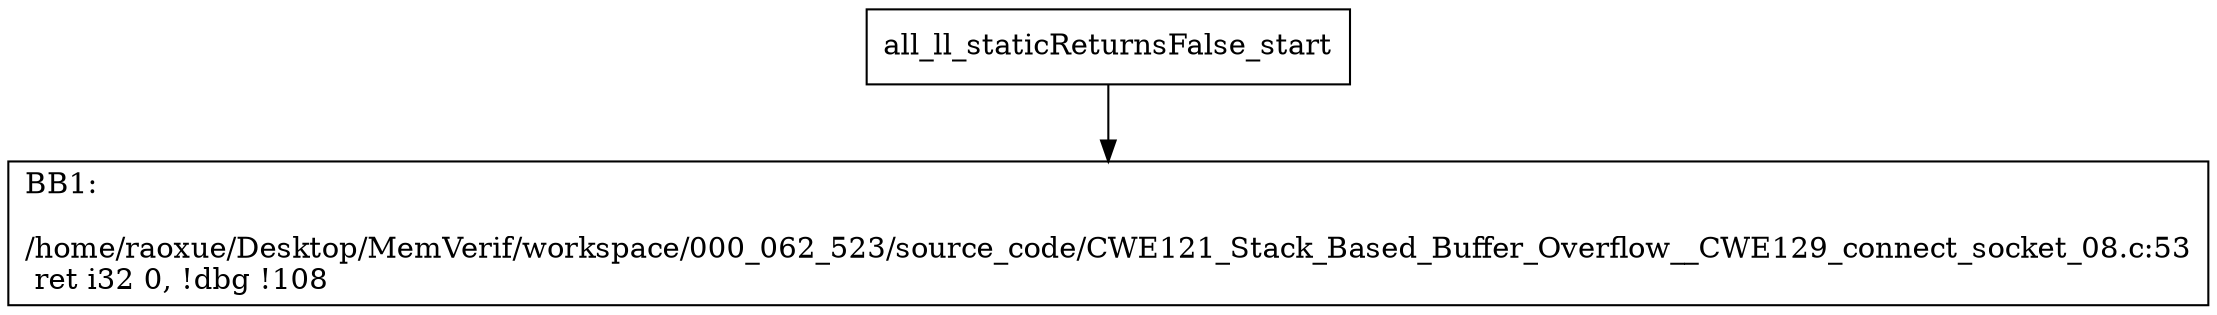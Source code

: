 digraph "CFG for'all_ll_staticReturnsFalse' function" {
	BBall_ll_staticReturnsFalse_start[shape=record,label="{all_ll_staticReturnsFalse_start}"];
	BBall_ll_staticReturnsFalse_start-> all_ll_staticReturnsFalseBB1;
	all_ll_staticReturnsFalseBB1 [shape=record, label="{BB1:\l\l/home/raoxue/Desktop/MemVerif/workspace/000_062_523/source_code/CWE121_Stack_Based_Buffer_Overflow__CWE129_connect_socket_08.c:53\l
  ret i32 0, !dbg !108\l
}"];
}

